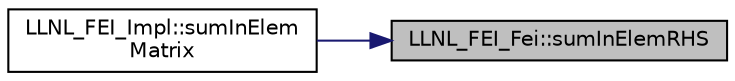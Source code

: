 digraph "LLNL_FEI_Fei::sumInElemRHS"
{
 // LATEX_PDF_SIZE
  edge [fontname="Helvetica",fontsize="10",labelfontname="Helvetica",labelfontsize="10"];
  node [fontname="Helvetica",fontsize="10",shape=record];
  rankdir="RL";
  Node1 [label="LLNL_FEI_Fei::sumInElemRHS",height=0.2,width=0.4,color="black", fillcolor="grey75", style="filled", fontcolor="black",tooltip=" "];
  Node1 -> Node2 [dir="back",color="midnightblue",fontsize="10",style="solid",fontname="Helvetica"];
  Node2 [label="LLNL_FEI_Impl::sumInElem\lMatrix",height=0.2,width=0.4,color="black", fillcolor="white", style="filled",URL="$class_l_l_n_l___f_e_i___impl.html#aeee7c821c726a4834ee0567a5c679cd5",tooltip=" "];
}
